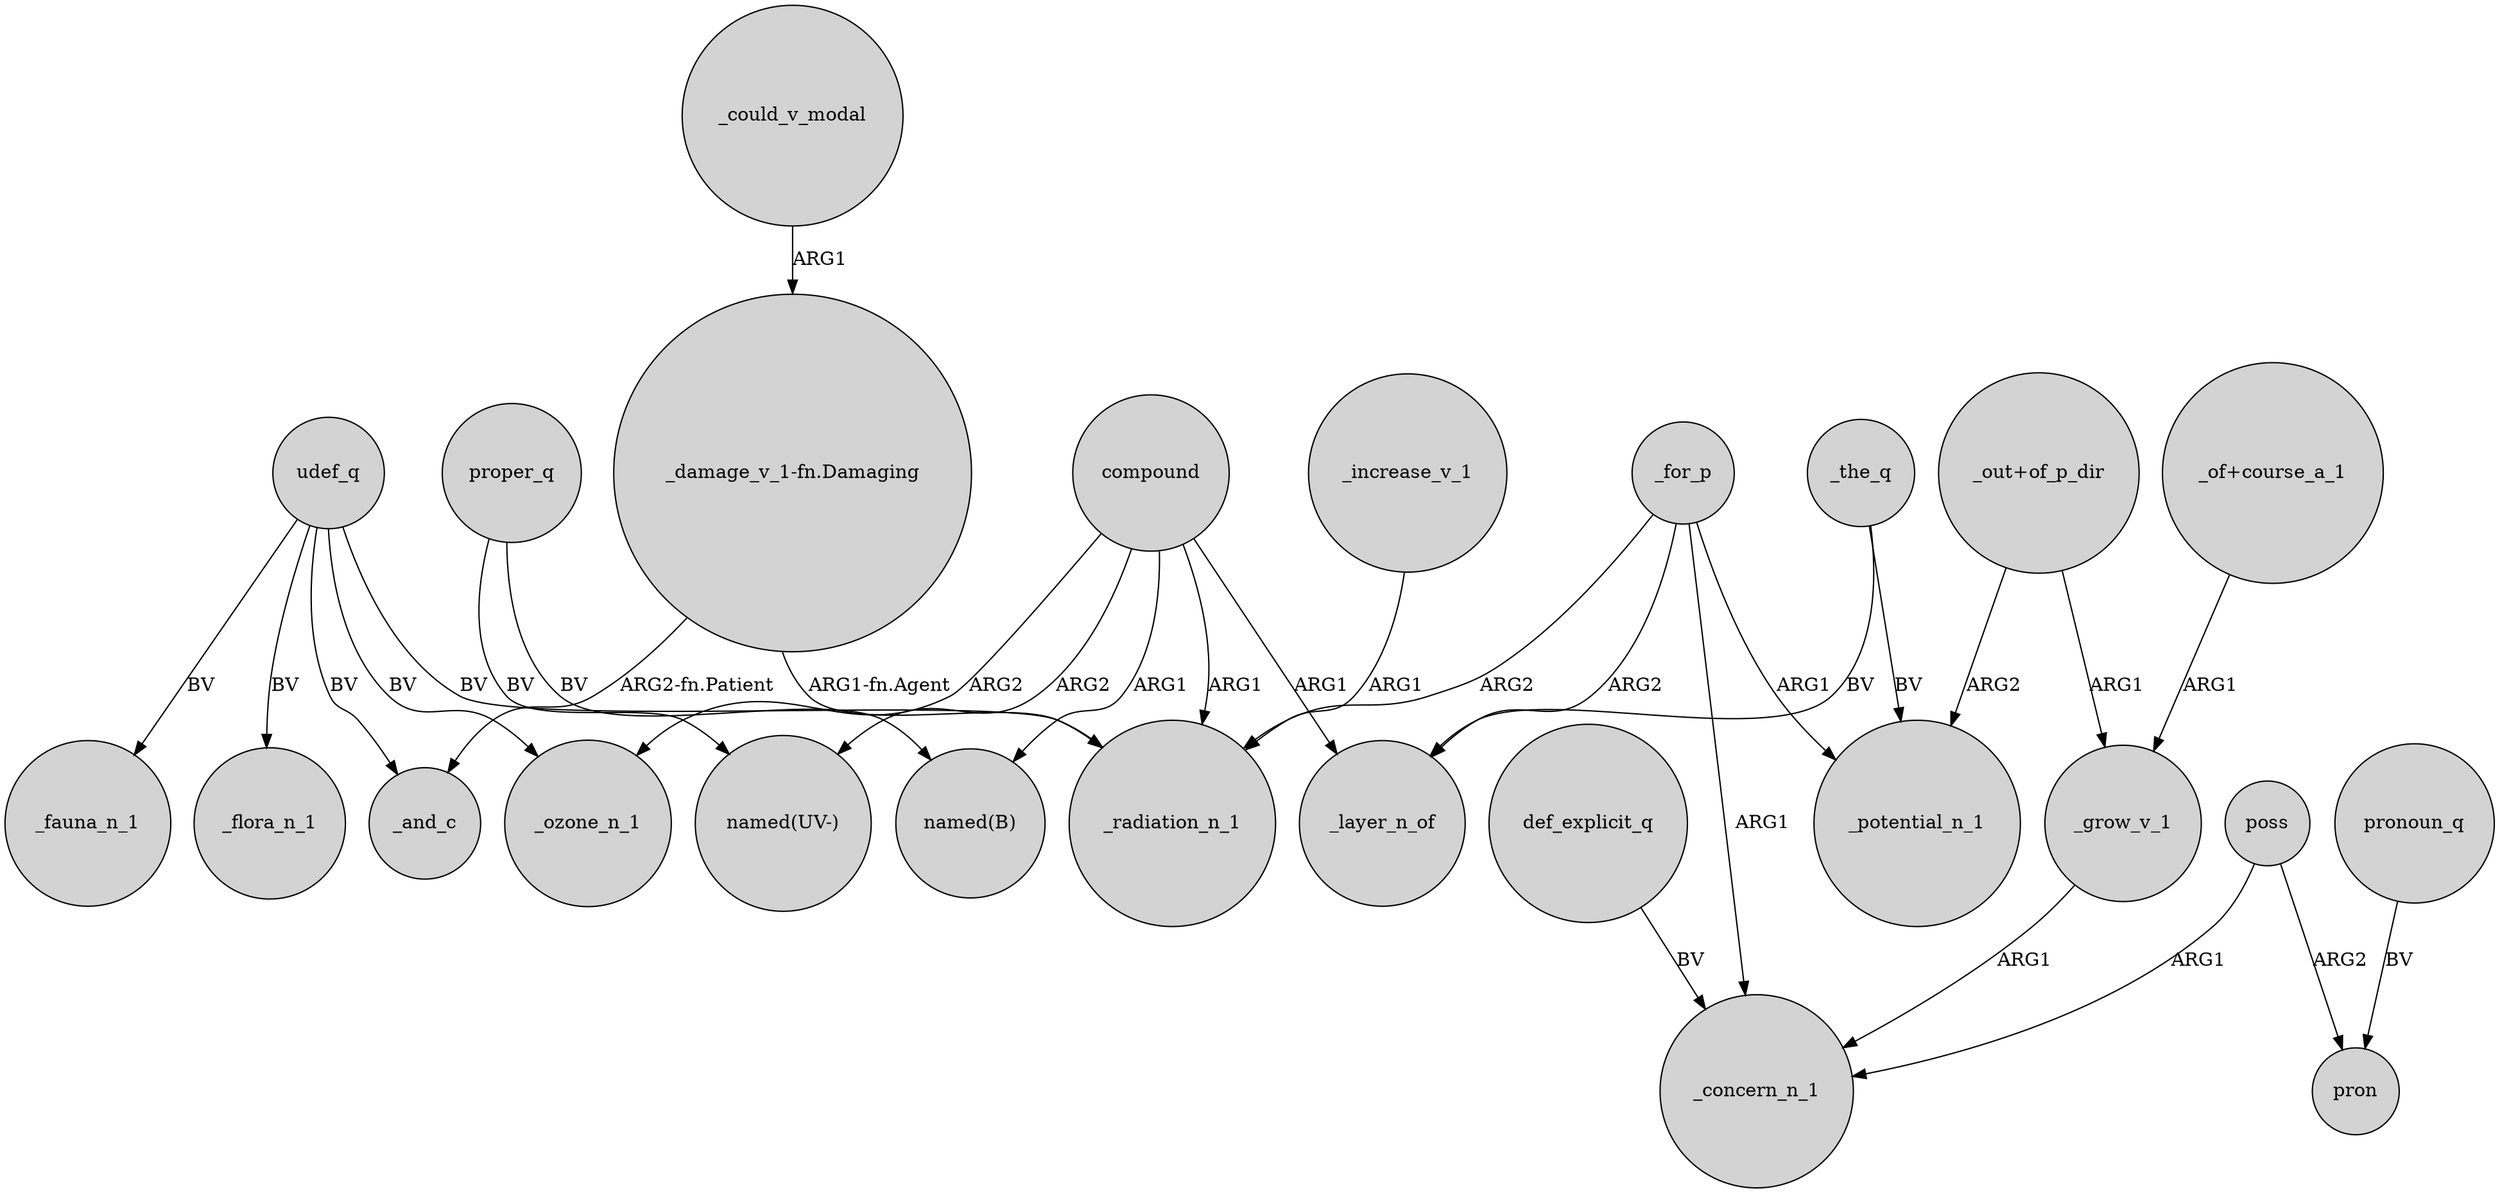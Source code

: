 digraph {
	node [shape=circle style=filled]
	udef_q -> _ozone_n_1 [label=BV]
	compound -> "named(UV-)" [label=ARG2]
	_the_q -> _potential_n_1 [label=BV]
	def_explicit_q -> _concern_n_1 [label=BV]
	poss -> pron [label=ARG2]
	_for_p -> _concern_n_1 [label=ARG1]
	_increase_v_1 -> _radiation_n_1 [label=ARG1]
	"_damage_v_1-fn.Damaging" -> _radiation_n_1 [label="ARG1-fn.Agent"]
	_for_p -> _potential_n_1 [label=ARG1]
	compound -> _ozone_n_1 [label=ARG2]
	"_out+of_p_dir" -> _grow_v_1 [label=ARG1]
	proper_q -> "named(B)" [label=BV]
	"_out+of_p_dir" -> _potential_n_1 [label=ARG2]
	_for_p -> _radiation_n_1 [label=ARG2]
	pronoun_q -> pron [label=BV]
	udef_q -> _fauna_n_1 [label=BV]
	poss -> _concern_n_1 [label=ARG1]
	_the_q -> _layer_n_of [label=BV]
	_grow_v_1 -> _concern_n_1 [label=ARG1]
	udef_q -> _flora_n_1 [label=BV]
	compound -> _radiation_n_1 [label=ARG1]
	_for_p -> _layer_n_of [label=ARG2]
	compound -> "named(B)" [label=ARG1]
	compound -> _layer_n_of [label=ARG1]
	_could_v_modal -> "_damage_v_1-fn.Damaging" [label=ARG1]
	"_of+course_a_1" -> _grow_v_1 [label=ARG1]
	udef_q -> _radiation_n_1 [label=BV]
	"_damage_v_1-fn.Damaging" -> _and_c [label="ARG2-fn.Patient"]
	udef_q -> _and_c [label=BV]
	proper_q -> "named(UV-)" [label=BV]
}
